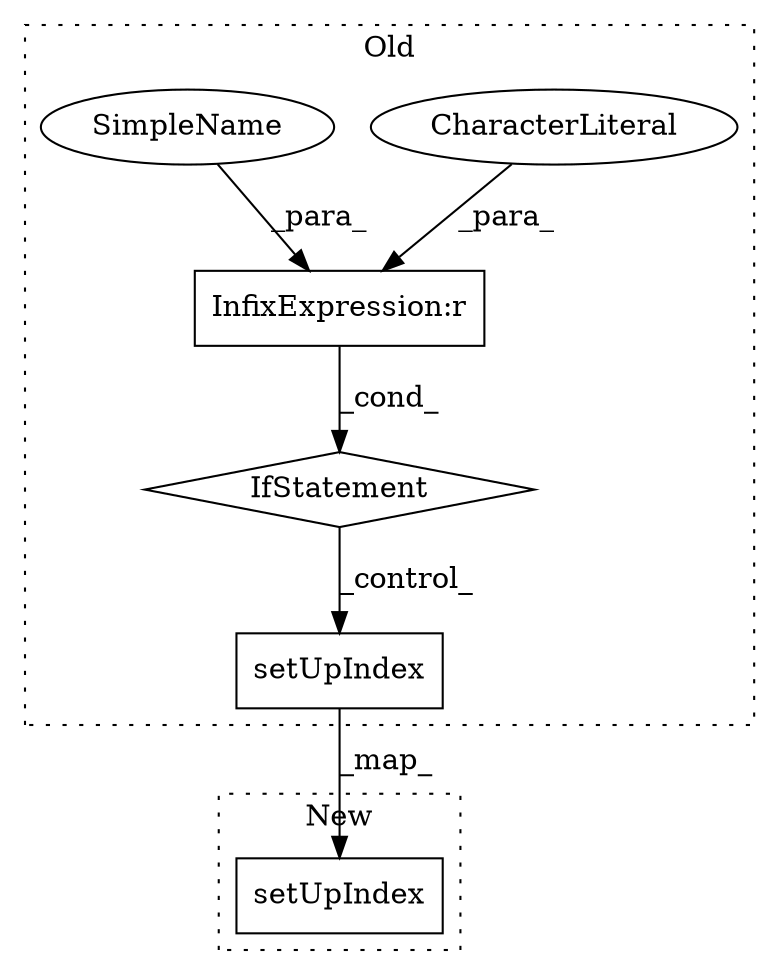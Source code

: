 digraph G {
subgraph cluster0 {
1 [label="setUpIndex" a="32" s="4176,4225" l="11,1" shape="box"];
3 [label="InfixExpression:r" a="27" s="4146" l="4" shape="box"];
4 [label="CharacterLiteral" a="13" s="4150" l="3" shape="ellipse"];
5 [label="IfStatement" a="25" s="4135,4153" l="4,2" shape="diamond"];
6 [label="SimpleName" a="42" s="4139" l="7" shape="ellipse"];
label = "Old";
style="dotted";
}
subgraph cluster1 {
2 [label="setUpIndex" a="32" s="5292,5341" l="11,1" shape="box"];
label = "New";
style="dotted";
}
1 -> 2 [label="_map_"];
3 -> 5 [label="_cond_"];
4 -> 3 [label="_para_"];
5 -> 1 [label="_control_"];
6 -> 3 [label="_para_"];
}